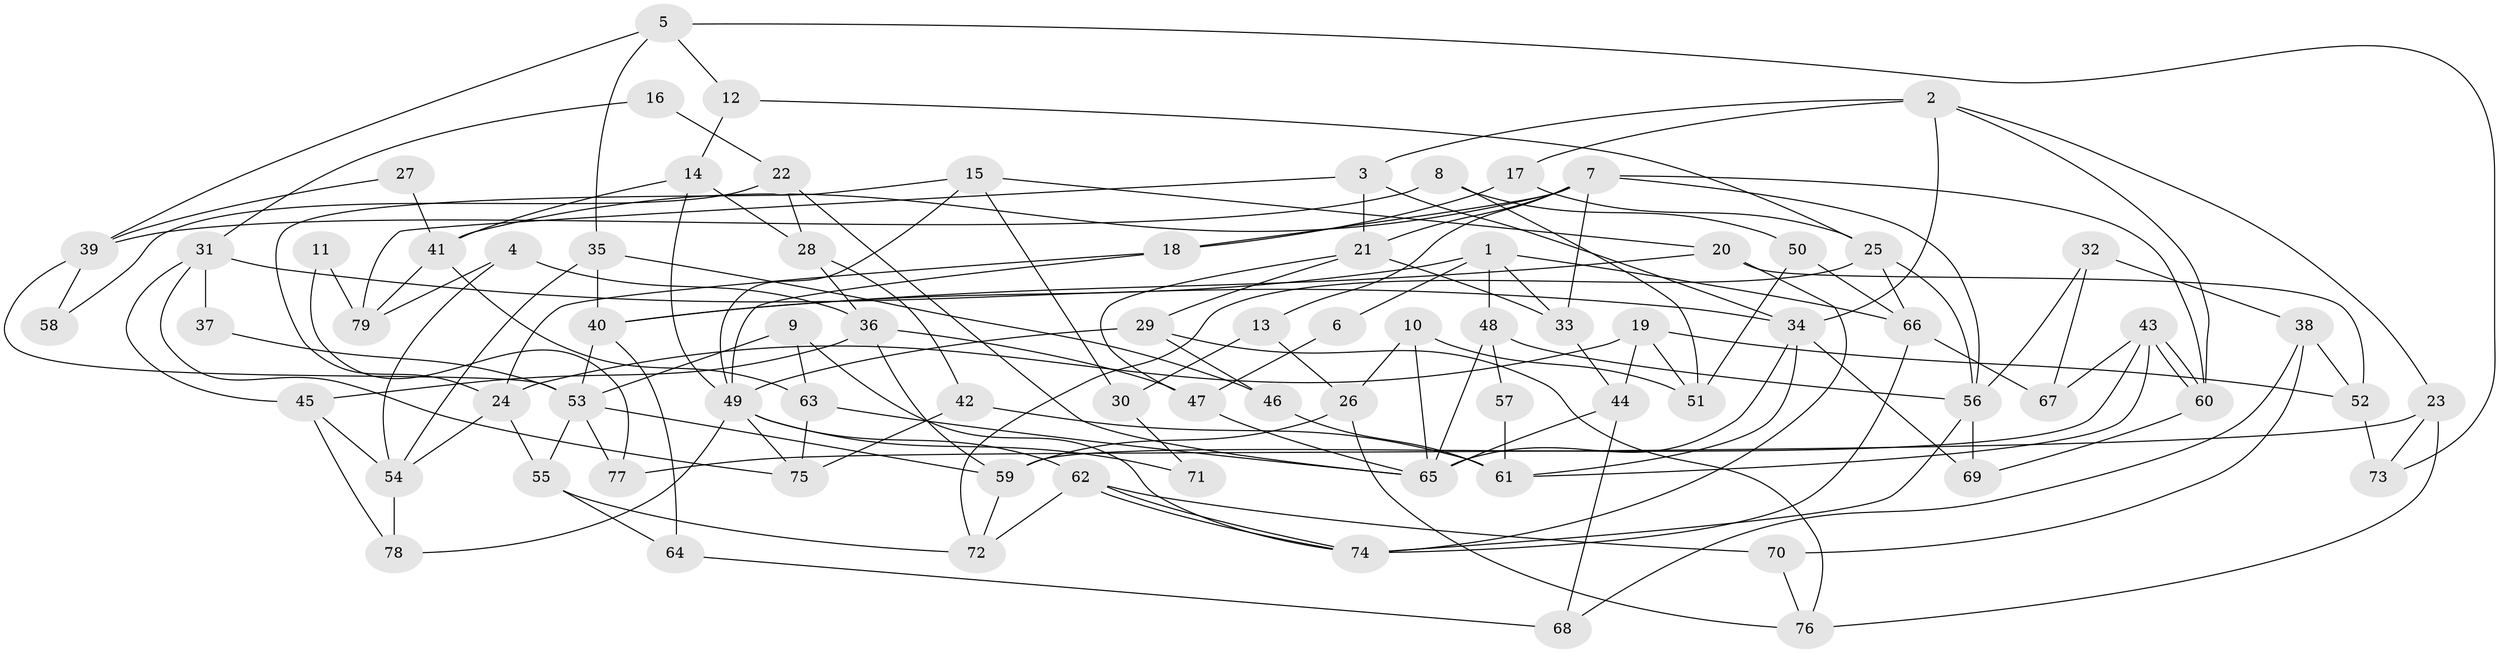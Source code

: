 // coarse degree distribution, {8: 0.06, 7: 0.1, 3: 0.16, 5: 0.26, 2: 0.1, 9: 0.04, 10: 0.02, 6: 0.1, 4: 0.16}
// Generated by graph-tools (version 1.1) at 2025/23/03/03/25 07:23:57]
// undirected, 79 vertices, 158 edges
graph export_dot {
graph [start="1"]
  node [color=gray90,style=filled];
  1;
  2;
  3;
  4;
  5;
  6;
  7;
  8;
  9;
  10;
  11;
  12;
  13;
  14;
  15;
  16;
  17;
  18;
  19;
  20;
  21;
  22;
  23;
  24;
  25;
  26;
  27;
  28;
  29;
  30;
  31;
  32;
  33;
  34;
  35;
  36;
  37;
  38;
  39;
  40;
  41;
  42;
  43;
  44;
  45;
  46;
  47;
  48;
  49;
  50;
  51;
  52;
  53;
  54;
  55;
  56;
  57;
  58;
  59;
  60;
  61;
  62;
  63;
  64;
  65;
  66;
  67;
  68;
  69;
  70;
  71;
  72;
  73;
  74;
  75;
  76;
  77;
  78;
  79;
  1 -- 33;
  1 -- 66;
  1 -- 6;
  1 -- 40;
  1 -- 48;
  2 -- 17;
  2 -- 3;
  2 -- 23;
  2 -- 34;
  2 -- 60;
  3 -- 21;
  3 -- 34;
  3 -- 79;
  4 -- 54;
  4 -- 79;
  4 -- 36;
  5 -- 73;
  5 -- 35;
  5 -- 12;
  5 -- 39;
  6 -- 47;
  7 -- 56;
  7 -- 60;
  7 -- 13;
  7 -- 18;
  7 -- 21;
  7 -- 33;
  7 -- 41;
  8 -- 39;
  8 -- 51;
  8 -- 50;
  9 -- 74;
  9 -- 53;
  9 -- 63;
  10 -- 26;
  10 -- 51;
  10 -- 65;
  11 -- 79;
  11 -- 77;
  12 -- 14;
  12 -- 25;
  13 -- 26;
  13 -- 30;
  14 -- 41;
  14 -- 49;
  14 -- 28;
  15 -- 49;
  15 -- 20;
  15 -- 24;
  15 -- 30;
  16 -- 31;
  16 -- 22;
  17 -- 18;
  17 -- 25;
  18 -- 24;
  18 -- 49;
  19 -- 24;
  19 -- 44;
  19 -- 51;
  19 -- 52;
  20 -- 74;
  20 -- 40;
  20 -- 52;
  21 -- 47;
  21 -- 29;
  21 -- 33;
  22 -- 28;
  22 -- 65;
  22 -- 58;
  23 -- 76;
  23 -- 73;
  23 -- 77;
  24 -- 54;
  24 -- 55;
  25 -- 66;
  25 -- 56;
  25 -- 72;
  26 -- 76;
  26 -- 59;
  27 -- 41;
  27 -- 39;
  28 -- 36;
  28 -- 42;
  29 -- 49;
  29 -- 46;
  29 -- 76;
  30 -- 71;
  31 -- 34;
  31 -- 45;
  31 -- 37;
  31 -- 75;
  32 -- 56;
  32 -- 38;
  32 -- 67;
  33 -- 44;
  34 -- 65;
  34 -- 61;
  34 -- 69;
  35 -- 40;
  35 -- 46;
  35 -- 54;
  36 -- 59;
  36 -- 45;
  36 -- 47;
  37 -- 53;
  38 -- 52;
  38 -- 68;
  38 -- 70;
  39 -- 53;
  39 -- 58;
  40 -- 53;
  40 -- 64;
  41 -- 63;
  41 -- 79;
  42 -- 75;
  42 -- 61;
  43 -- 61;
  43 -- 60;
  43 -- 60;
  43 -- 59;
  43 -- 67;
  44 -- 65;
  44 -- 68;
  45 -- 78;
  45 -- 54;
  46 -- 61;
  47 -- 65;
  48 -- 56;
  48 -- 57;
  48 -- 65;
  49 -- 75;
  49 -- 62;
  49 -- 71;
  49 -- 78;
  50 -- 66;
  50 -- 51;
  52 -- 73;
  53 -- 55;
  53 -- 59;
  53 -- 77;
  54 -- 78;
  55 -- 72;
  55 -- 64;
  56 -- 69;
  56 -- 74;
  57 -- 61;
  59 -- 72;
  60 -- 69;
  62 -- 74;
  62 -- 74;
  62 -- 70;
  62 -- 72;
  63 -- 65;
  63 -- 75;
  64 -- 68;
  66 -- 67;
  66 -- 74;
  70 -- 76;
}
